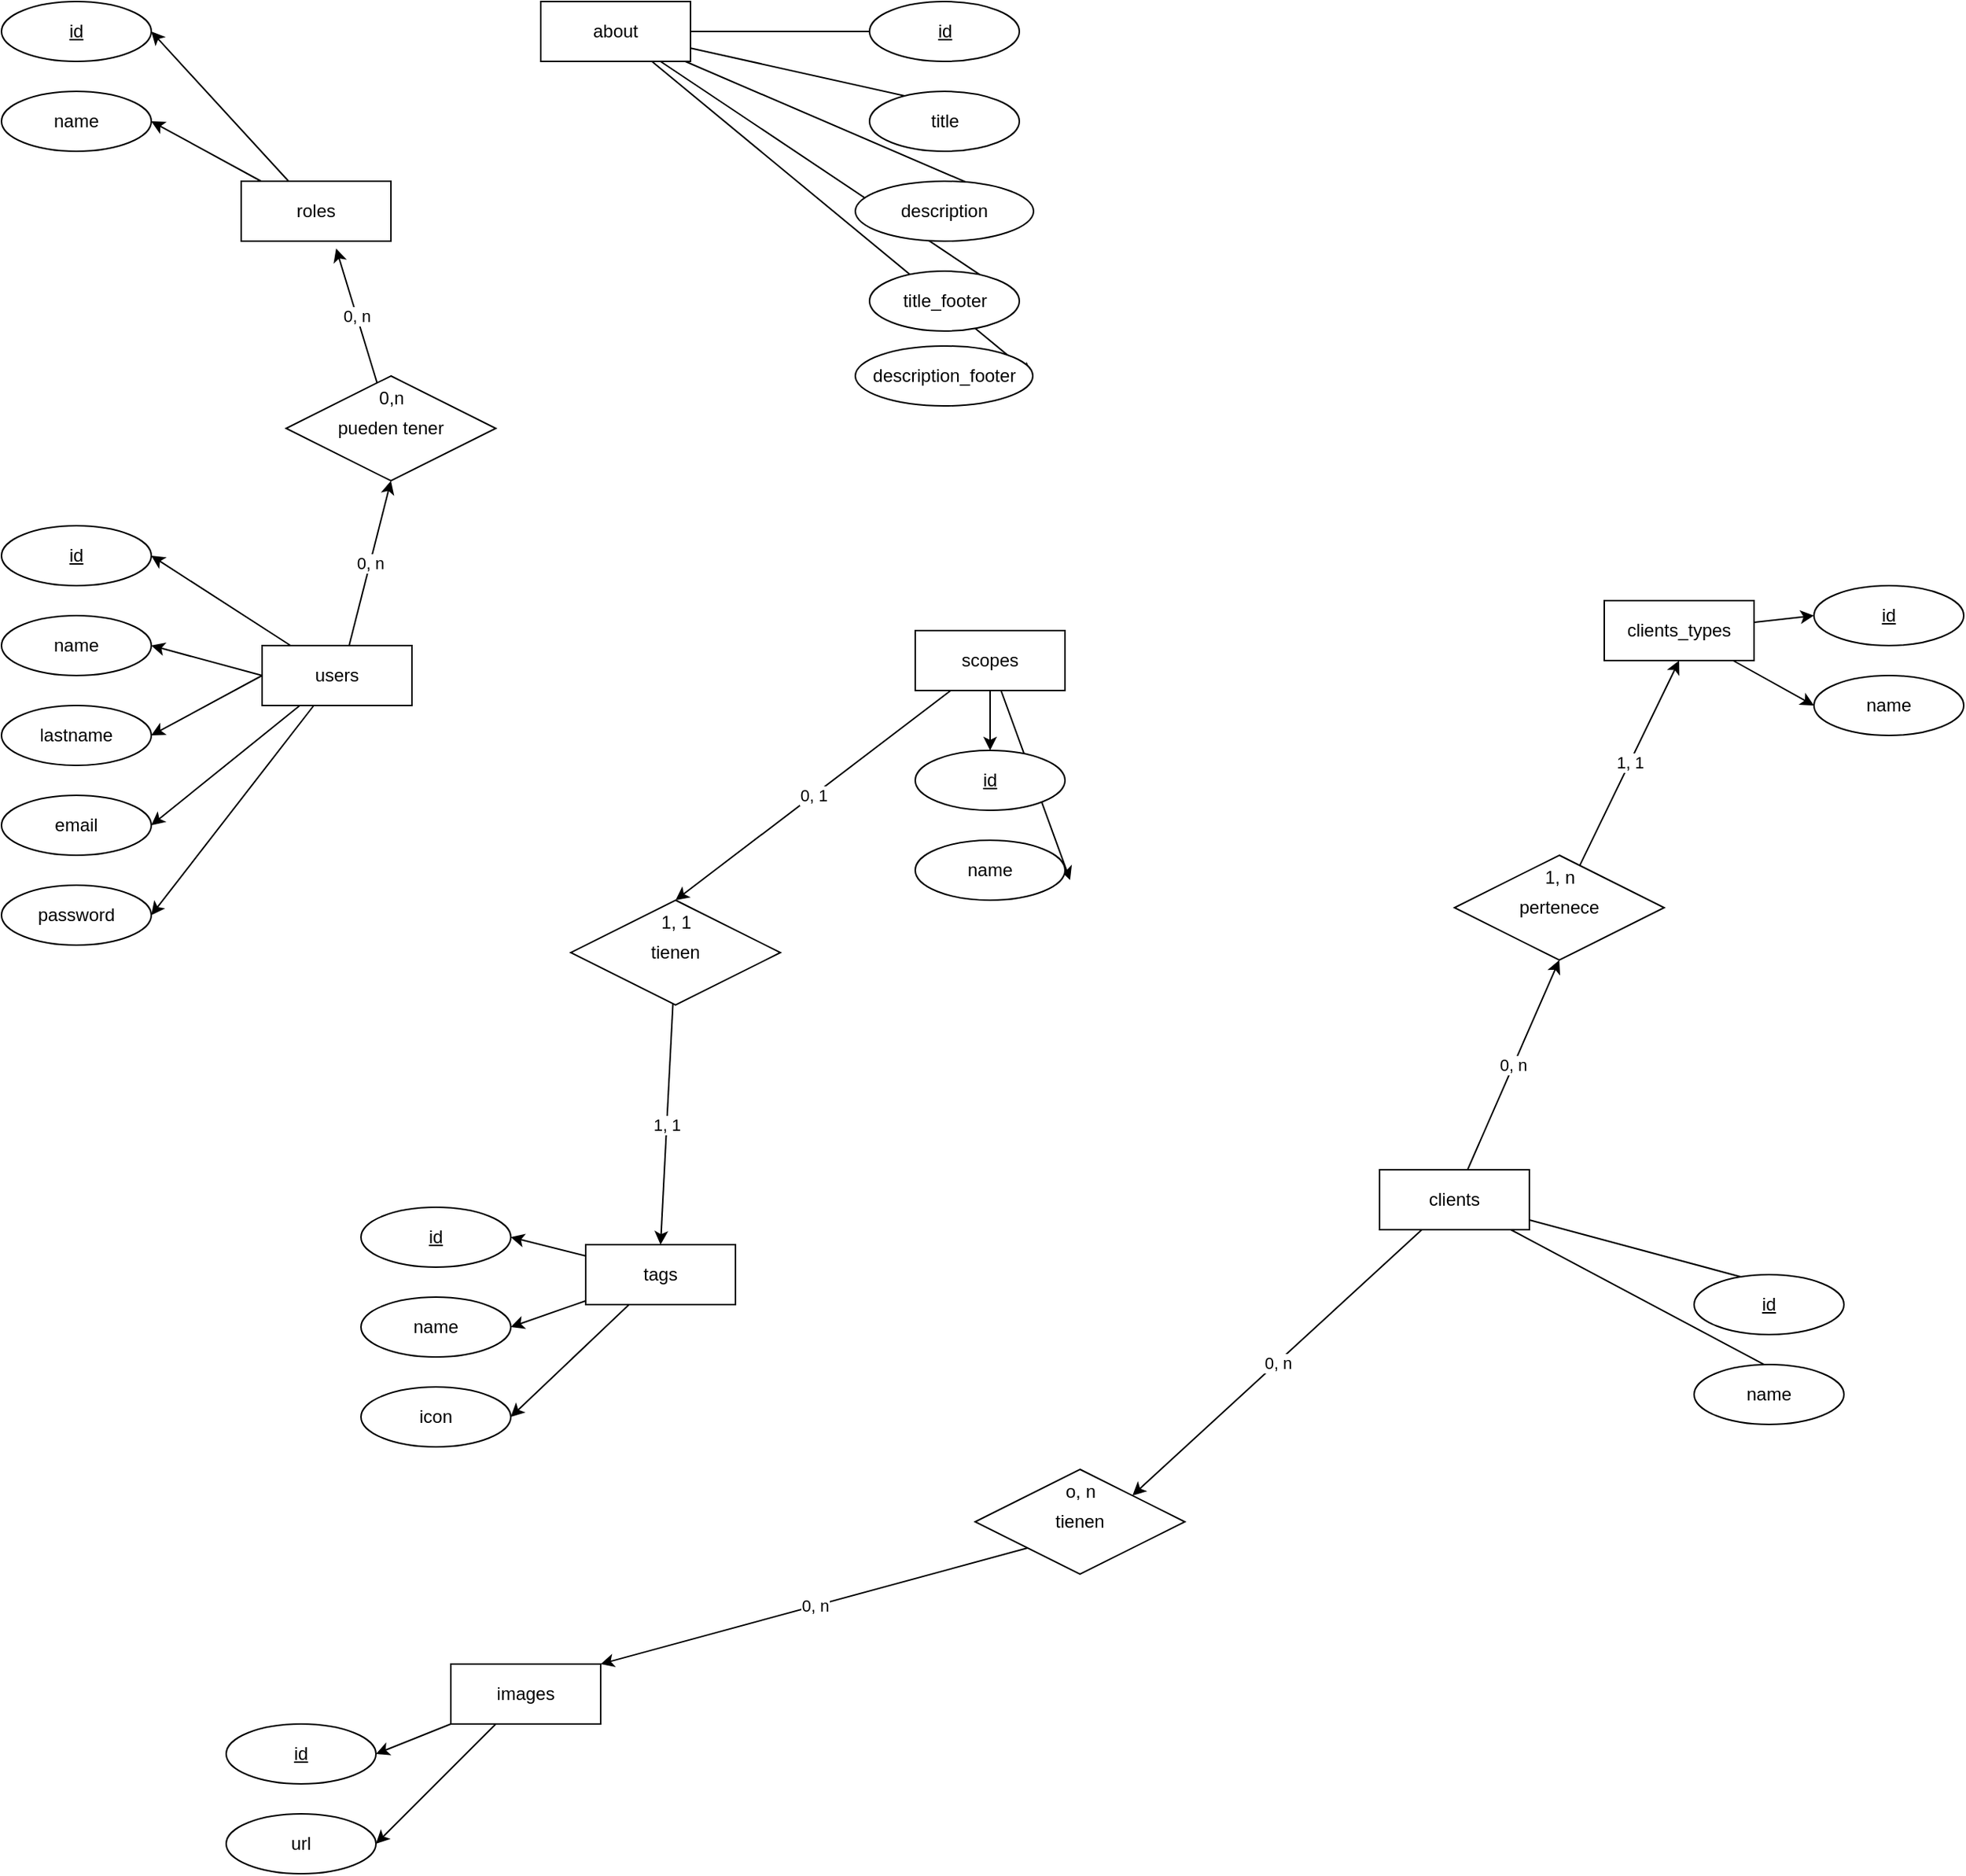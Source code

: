 <mxfile>
    <diagram id="jPh0w2MiTRBdSAi6uUbc" name="Página-1">
        <mxGraphModel dx="1170" dy="1707" grid="1" gridSize="10" guides="1" tooltips="1" connect="1" arrows="1" fold="1" page="1" pageScale="1" pageWidth="827" pageHeight="1169" math="0" shadow="0">
            <root>
                <mxCell id="0"/>
                <mxCell id="1" parent="0"/>
                <mxCell id="11" style="edgeStyle=none;html=1;entryX=1;entryY=0.5;entryDx=0;entryDy=0;" edge="1" parent="1" source="2" target="4">
                    <mxGeometry relative="1" as="geometry"/>
                </mxCell>
                <mxCell id="12" style="edgeStyle=none;html=1;exitX=0;exitY=0.5;exitDx=0;exitDy=0;entryX=1;entryY=0.5;entryDx=0;entryDy=0;" edge="1" parent="1" source="2" target="5">
                    <mxGeometry relative="1" as="geometry"/>
                </mxCell>
                <mxCell id="13" style="edgeStyle=none;html=1;exitX=0;exitY=0.5;exitDx=0;exitDy=0;entryX=1;entryY=0.5;entryDx=0;entryDy=0;" edge="1" parent="1" source="2" target="6">
                    <mxGeometry relative="1" as="geometry"/>
                </mxCell>
                <mxCell id="14" style="edgeStyle=none;html=1;entryX=1;entryY=0.5;entryDx=0;entryDy=0;" edge="1" parent="1" source="2" target="7">
                    <mxGeometry relative="1" as="geometry"/>
                </mxCell>
                <mxCell id="15" style="edgeStyle=none;html=1;entryX=1;entryY=0.5;entryDx=0;entryDy=0;" edge="1" parent="1" source="2" target="10">
                    <mxGeometry relative="1" as="geometry"/>
                </mxCell>
                <mxCell id="76" value="0, n" style="edgeStyle=none;html=1;entryX=0.5;entryY=1;entryDx=0;entryDy=0;" edge="1" parent="1" target="75">
                    <mxGeometry relative="1" as="geometry">
                        <mxPoint x="422.077" y="210" as="sourcePoint"/>
                        <mxPoint x="461" y="100.0" as="targetPoint"/>
                    </mxGeometry>
                </mxCell>
                <mxCell id="2" value="users" style="whiteSpace=wrap;html=1;align=center;" vertex="1" parent="1">
                    <mxGeometry x="364" y="210" width="100" height="40" as="geometry"/>
                </mxCell>
                <mxCell id="19" style="edgeStyle=none;html=1;entryX=0.5;entryY=0;entryDx=0;entryDy=0;" edge="1" parent="1" source="3" target="18">
                    <mxGeometry relative="1" as="geometry"/>
                </mxCell>
                <mxCell id="20" style="edgeStyle=none;html=1;entryX=1.034;entryY=0.663;entryDx=0;entryDy=0;entryPerimeter=0;" edge="1" parent="1" source="3" target="17">
                    <mxGeometry relative="1" as="geometry"/>
                </mxCell>
                <mxCell id="81" value="0, 1" style="edgeStyle=none;html=1;entryX=0.5;entryY=0;entryDx=0;entryDy=0;" edge="1" parent="1" source="3" target="79">
                    <mxGeometry relative="1" as="geometry"/>
                </mxCell>
                <mxCell id="3" value="scopes" style="whiteSpace=wrap;html=1;align=center;" vertex="1" parent="1">
                    <mxGeometry x="800" y="200" width="100" height="40" as="geometry"/>
                </mxCell>
                <mxCell id="4" value="id" style="ellipse;whiteSpace=wrap;html=1;align=center;fontStyle=4;" vertex="1" parent="1">
                    <mxGeometry x="190" y="130" width="100" height="40" as="geometry"/>
                </mxCell>
                <mxCell id="5" value="name" style="ellipse;whiteSpace=wrap;html=1;align=center;" vertex="1" parent="1">
                    <mxGeometry x="190" y="190" width="100" height="40" as="geometry"/>
                </mxCell>
                <mxCell id="6" value="lastname" style="ellipse;whiteSpace=wrap;html=1;align=center;" vertex="1" parent="1">
                    <mxGeometry x="190" y="250" width="100" height="40" as="geometry"/>
                </mxCell>
                <mxCell id="7" value="email" style="ellipse;whiteSpace=wrap;html=1;align=center;" vertex="1" parent="1">
                    <mxGeometry x="190" y="310" width="100" height="40" as="geometry"/>
                </mxCell>
                <mxCell id="10" value="password" style="ellipse;whiteSpace=wrap;html=1;align=center;" vertex="1" parent="1">
                    <mxGeometry x="190" y="370" width="100" height="40" as="geometry"/>
                </mxCell>
                <mxCell id="17" value="name" style="ellipse;whiteSpace=wrap;html=1;align=center;" vertex="1" parent="1">
                    <mxGeometry x="800" y="340" width="100" height="40" as="geometry"/>
                </mxCell>
                <mxCell id="18" value="id" style="ellipse;whiteSpace=wrap;html=1;align=center;fontStyle=4;" vertex="1" parent="1">
                    <mxGeometry x="800" y="280" width="100" height="40" as="geometry"/>
                </mxCell>
                <mxCell id="22" value="name" style="ellipse;whiteSpace=wrap;html=1;align=center;" vertex="1" parent="1">
                    <mxGeometry x="430" y="645" width="100" height="40" as="geometry"/>
                </mxCell>
                <mxCell id="23" value="id" style="ellipse;whiteSpace=wrap;html=1;align=center;fontStyle=4;" vertex="1" parent="1">
                    <mxGeometry x="430" y="585" width="100" height="40" as="geometry"/>
                </mxCell>
                <mxCell id="24" value="icon" style="ellipse;whiteSpace=wrap;html=1;align=center;" vertex="1" parent="1">
                    <mxGeometry x="430" y="705" width="100" height="40" as="geometry"/>
                </mxCell>
                <mxCell id="26" style="edgeStyle=none;html=1;entryX=1;entryY=0.5;entryDx=0;entryDy=0;" edge="1" parent="1" source="25" target="23">
                    <mxGeometry relative="1" as="geometry"/>
                </mxCell>
                <mxCell id="27" style="edgeStyle=none;html=1;entryX=1;entryY=0.5;entryDx=0;entryDy=0;" edge="1" parent="1" source="25" target="22">
                    <mxGeometry relative="1" as="geometry"/>
                </mxCell>
                <mxCell id="28" style="edgeStyle=none;html=1;entryX=1;entryY=0.5;entryDx=0;entryDy=0;" edge="1" parent="1" source="25" target="24">
                    <mxGeometry relative="1" as="geometry"/>
                </mxCell>
                <mxCell id="25" value="tags" style="whiteSpace=wrap;html=1;align=center;" vertex="1" parent="1">
                    <mxGeometry x="580" y="610" width="100" height="40" as="geometry"/>
                </mxCell>
                <mxCell id="42" style="edgeStyle=none;html=1;entryX=1;entryY=0.5;entryDx=0;entryDy=0;" edge="1" parent="1" source="29" target="32">
                    <mxGeometry relative="1" as="geometry"/>
                </mxCell>
                <mxCell id="43" style="edgeStyle=none;html=1;entryX=1;entryY=0.5;entryDx=0;entryDy=0;" edge="1" parent="1" source="29" target="30">
                    <mxGeometry relative="1" as="geometry"/>
                </mxCell>
                <mxCell id="44" style="edgeStyle=none;html=1;entryX=1;entryY=0.5;entryDx=0;entryDy=0;" edge="1" parent="1" source="29" target="31">
                    <mxGeometry relative="1" as="geometry"/>
                </mxCell>
                <mxCell id="45" style="edgeStyle=none;html=1;entryX=1;entryY=0.5;entryDx=0;entryDy=0;" edge="1" parent="1" source="29" target="40">
                    <mxGeometry relative="1" as="geometry"/>
                </mxCell>
                <mxCell id="46" style="edgeStyle=none;html=1;entryX=1;entryY=0.5;entryDx=0;entryDy=0;" edge="1" parent="1" source="29" target="41">
                    <mxGeometry relative="1" as="geometry"/>
                </mxCell>
                <mxCell id="29" value="about" style="whiteSpace=wrap;html=1;align=center;" vertex="1" parent="1">
                    <mxGeometry x="550" y="-220" width="100" height="40" as="geometry"/>
                </mxCell>
                <mxCell id="30" value="title" style="ellipse;whiteSpace=wrap;html=1;align=center;" vertex="1" parent="1">
                    <mxGeometry x="769.5" y="-160" width="100" height="40" as="geometry"/>
                </mxCell>
                <mxCell id="31" value="description" style="ellipse;whiteSpace=wrap;html=1;align=center;" vertex="1" parent="1">
                    <mxGeometry x="760" y="-100" width="119" height="40" as="geometry"/>
                </mxCell>
                <mxCell id="32" value="id" style="ellipse;whiteSpace=wrap;html=1;align=center;fontStyle=4;" vertex="1" parent="1">
                    <mxGeometry x="769.5" y="-220" width="100" height="40" as="geometry"/>
                </mxCell>
                <mxCell id="40" value="title_footer" style="ellipse;whiteSpace=wrap;html=1;align=center;" vertex="1" parent="1">
                    <mxGeometry x="769.5" y="-40" width="100" height="40" as="geometry"/>
                </mxCell>
                <mxCell id="41" value="description_footer" style="ellipse;whiteSpace=wrap;html=1;align=center;" vertex="1" parent="1">
                    <mxGeometry x="760" y="10" width="118.5" height="40" as="geometry"/>
                </mxCell>
                <mxCell id="56" style="edgeStyle=none;html=1;entryX=1;entryY=0.5;entryDx=0;entryDy=0;" edge="1" parent="1" source="50" target="52">
                    <mxGeometry relative="1" as="geometry"/>
                </mxCell>
                <mxCell id="59" style="edgeStyle=none;html=1;entryX=1;entryY=0.5;entryDx=0;entryDy=0;" edge="1" parent="1" source="50" target="55">
                    <mxGeometry relative="1" as="geometry"/>
                </mxCell>
                <mxCell id="50" value="roles" style="whiteSpace=wrap;html=1;align=center;" vertex="1" parent="1">
                    <mxGeometry x="350" y="-100" width="100" height="40" as="geometry"/>
                </mxCell>
                <mxCell id="52" value="id" style="ellipse;whiteSpace=wrap;html=1;align=center;fontStyle=4;" vertex="1" parent="1">
                    <mxGeometry x="190" y="-220" width="100" height="40" as="geometry"/>
                </mxCell>
                <mxCell id="55" value="name" style="ellipse;whiteSpace=wrap;html=1;align=center;" vertex="1" parent="1">
                    <mxGeometry x="190" y="-160" width="100" height="40" as="geometry"/>
                </mxCell>
                <mxCell id="68" style="edgeStyle=none;html=1;entryX=1;entryY=0.5;entryDx=0;entryDy=0;" edge="1" parent="1" source="60" target="61">
                    <mxGeometry relative="1" as="geometry"/>
                </mxCell>
                <mxCell id="69" style="edgeStyle=none;html=1;entryX=0.978;entryY=0.68;entryDx=0;entryDy=0;entryPerimeter=0;" edge="1" parent="1" source="60" target="62">
                    <mxGeometry relative="1" as="geometry"/>
                </mxCell>
                <mxCell id="87" value="0, n" style="edgeStyle=none;html=1;entryX=1;entryY=0;entryDx=0;entryDy=0;" edge="1" parent="1" source="60" target="86">
                    <mxGeometry relative="1" as="geometry"/>
                </mxCell>
                <mxCell id="94" value="0, n" style="edgeStyle=none;html=1;entryX=0.5;entryY=1;entryDx=0;entryDy=0;" edge="1" parent="1" source="60" target="83">
                    <mxGeometry relative="1" as="geometry"/>
                </mxCell>
                <mxCell id="60" value="clients" style="whiteSpace=wrap;html=1;align=center;" vertex="1" parent="1">
                    <mxGeometry x="1110" y="560" width="100" height="40" as="geometry"/>
                </mxCell>
                <mxCell id="61" value="id" style="ellipse;whiteSpace=wrap;html=1;align=center;fontStyle=4;" vertex="1" parent="1">
                    <mxGeometry x="1320" y="630" width="100" height="40" as="geometry"/>
                </mxCell>
                <mxCell id="62" value="name" style="ellipse;whiteSpace=wrap;html=1;align=center;" vertex="1" parent="1">
                    <mxGeometry x="1320" y="690" width="100" height="40" as="geometry"/>
                </mxCell>
                <mxCell id="66" style="edgeStyle=none;html=1;entryX=1;entryY=0.5;entryDx=0;entryDy=0;" edge="1" parent="1" source="63" target="64">
                    <mxGeometry relative="1" as="geometry"/>
                </mxCell>
                <mxCell id="67" style="edgeStyle=none;html=1;entryX=1;entryY=0.5;entryDx=0;entryDy=0;" edge="1" parent="1" source="63" target="65">
                    <mxGeometry relative="1" as="geometry"/>
                </mxCell>
                <mxCell id="63" value="images" style="whiteSpace=wrap;html=1;align=center;" vertex="1" parent="1">
                    <mxGeometry x="490" y="890" width="100" height="40" as="geometry"/>
                </mxCell>
                <mxCell id="64" value="id" style="ellipse;whiteSpace=wrap;html=1;align=center;fontStyle=4;" vertex="1" parent="1">
                    <mxGeometry x="340" y="930" width="100" height="40" as="geometry"/>
                </mxCell>
                <mxCell id="65" value="url" style="ellipse;whiteSpace=wrap;html=1;align=center;" vertex="1" parent="1">
                    <mxGeometry x="340" y="990" width="100" height="40" as="geometry"/>
                </mxCell>
                <mxCell id="77" value="0, n" style="edgeStyle=none;html=1;entryX=0.634;entryY=1.123;entryDx=0;entryDy=0;entryPerimeter=0;" edge="1" parent="1" source="75" target="50">
                    <mxGeometry relative="1" as="geometry"/>
                </mxCell>
                <mxCell id="75" value="pueden tener" style="shape=rhombus;perimeter=rhombusPerimeter;whiteSpace=wrap;html=1;align=center;" vertex="1" parent="1">
                    <mxGeometry x="380" y="30" width="140" height="70" as="geometry"/>
                </mxCell>
                <mxCell id="82" value="1, 1" style="edgeStyle=none;html=1;entryX=0.5;entryY=0;entryDx=0;entryDy=0;" edge="1" parent="1" source="79" target="25">
                    <mxGeometry relative="1" as="geometry"/>
                </mxCell>
                <mxCell id="79" value="tienen" style="shape=rhombus;perimeter=rhombusPerimeter;whiteSpace=wrap;html=1;align=center;" vertex="1" parent="1">
                    <mxGeometry x="570" y="380" width="140" height="70" as="geometry"/>
                </mxCell>
                <mxCell id="93" value="1, 1" style="edgeStyle=none;html=1;entryX=0.5;entryY=1;entryDx=0;entryDy=0;" edge="1" parent="1" source="83" target="90">
                    <mxGeometry relative="1" as="geometry"/>
                </mxCell>
                <mxCell id="83" value="pertenece" style="shape=rhombus;perimeter=rhombusPerimeter;whiteSpace=wrap;html=1;align=center;" vertex="1" parent="1">
                    <mxGeometry x="1160" y="350" width="140" height="70" as="geometry"/>
                </mxCell>
                <mxCell id="88" value="0, n" style="edgeStyle=none;html=1;exitX=0;exitY=1;exitDx=0;exitDy=0;entryX=1;entryY=0;entryDx=0;entryDy=0;" edge="1" parent="1" source="86" target="63">
                    <mxGeometry relative="1" as="geometry"/>
                </mxCell>
                <mxCell id="86" value="tienen" style="shape=rhombus;perimeter=rhombusPerimeter;whiteSpace=wrap;html=1;align=center;" vertex="1" parent="1">
                    <mxGeometry x="840" y="760" width="140" height="70" as="geometry"/>
                </mxCell>
                <mxCell id="95" style="edgeStyle=none;html=1;entryX=0;entryY=0.5;entryDx=0;entryDy=0;" edge="1" parent="1" source="90" target="91">
                    <mxGeometry relative="1" as="geometry"/>
                </mxCell>
                <mxCell id="96" style="edgeStyle=none;html=1;entryX=0;entryY=0.5;entryDx=0;entryDy=0;" edge="1" parent="1" source="90" target="92">
                    <mxGeometry relative="1" as="geometry"/>
                </mxCell>
                <mxCell id="90" value="clients_types" style="whiteSpace=wrap;html=1;align=center;" vertex="1" parent="1">
                    <mxGeometry x="1260" y="180" width="100" height="40" as="geometry"/>
                </mxCell>
                <mxCell id="91" value="id" style="ellipse;whiteSpace=wrap;html=1;align=center;fontStyle=4;" vertex="1" parent="1">
                    <mxGeometry x="1400" y="170" width="100" height="40" as="geometry"/>
                </mxCell>
                <mxCell id="92" value="name" style="ellipse;whiteSpace=wrap;html=1;align=center;" vertex="1" parent="1">
                    <mxGeometry x="1400" y="230" width="100" height="40" as="geometry"/>
                </mxCell>
                <mxCell id="99" value="0,n" style="text;html=1;align=center;verticalAlign=middle;resizable=0;points=[];autosize=1;strokeColor=none;fillColor=none;" vertex="1" parent="1">
                    <mxGeometry x="430" y="30" width="40" height="30" as="geometry"/>
                </mxCell>
                <mxCell id="100" value="1, 1" style="text;html=1;align=center;verticalAlign=middle;resizable=0;points=[];autosize=1;strokeColor=none;fillColor=none;" vertex="1" parent="1">
                    <mxGeometry x="620" y="380" width="40" height="30" as="geometry"/>
                </mxCell>
                <mxCell id="101" value="1, n" style="text;html=1;align=center;verticalAlign=middle;resizable=0;points=[];autosize=1;strokeColor=none;fillColor=none;" vertex="1" parent="1">
                    <mxGeometry x="1210" y="350" width="40" height="30" as="geometry"/>
                </mxCell>
                <mxCell id="102" value="o, n" style="text;html=1;align=center;verticalAlign=middle;resizable=0;points=[];autosize=1;strokeColor=none;fillColor=none;" vertex="1" parent="1">
                    <mxGeometry x="890" y="760" width="40" height="30" as="geometry"/>
                </mxCell>
            </root>
        </mxGraphModel>
    </diagram>
</mxfile>